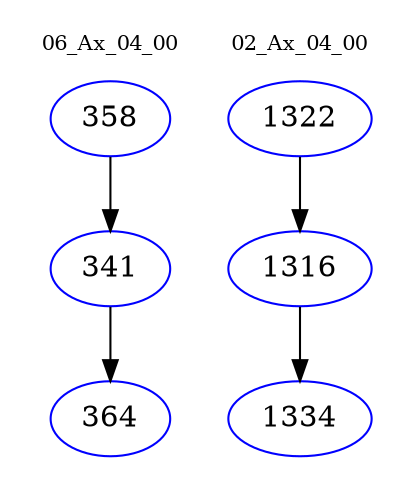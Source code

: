 digraph{
subgraph cluster_0 {
color = white
label = "06_Ax_04_00";
fontsize=10;
T0_358 [label="358", color="blue"]
T0_358 -> T0_341 [color="black"]
T0_341 [label="341", color="blue"]
T0_341 -> T0_364 [color="black"]
T0_364 [label="364", color="blue"]
}
subgraph cluster_1 {
color = white
label = "02_Ax_04_00";
fontsize=10;
T1_1322 [label="1322", color="blue"]
T1_1322 -> T1_1316 [color="black"]
T1_1316 [label="1316", color="blue"]
T1_1316 -> T1_1334 [color="black"]
T1_1334 [label="1334", color="blue"]
}
}
